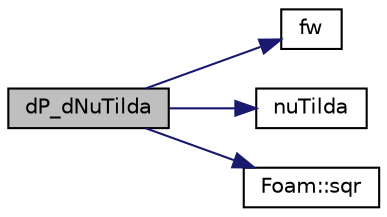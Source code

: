 digraph "dP_dNuTilda"
{
  bgcolor="transparent";
  edge [fontname="Helvetica",fontsize="10",labelfontname="Helvetica",labelfontsize="10"];
  node [fontname="Helvetica",fontsize="10",shape=record];
  rankdir="LR";
  Node1 [label="dP_dNuTilda",height=0.2,width=0.4,color="black", fillcolor="grey75", style="filled" fontcolor="black"];
  Node1 -> Node2 [color="midnightblue",fontsize="10",style="solid",fontname="Helvetica"];
  Node2 [label="fw",height=0.2,width=0.4,color="black",URL="$classFoam_1_1incompressibleAdjoint_1_1adjointRASModels_1_1adjointSpalartAllmaras.html#a83454217bbe83e3672b3b4e8804a8dd2"];
  Node1 -> Node3 [color="midnightblue",fontsize="10",style="solid",fontname="Helvetica"];
  Node3 [label="nuTilda",height=0.2,width=0.4,color="black",URL="$classFoam_1_1incompressibleAdjoint_1_1adjointRASModels_1_1adjointSpalartAllmaras.html#a594a78e7a0b48fb1467c3e15ff144764",tooltip="References to the primal turbulence model variables. "];
  Node1 -> Node4 [color="midnightblue",fontsize="10",style="solid",fontname="Helvetica"];
  Node4 [label="Foam::sqr",height=0.2,width=0.4,color="black",URL="$namespaceFoam.html#a277dc11c581d53826ab5090b08f3b17b"];
}
